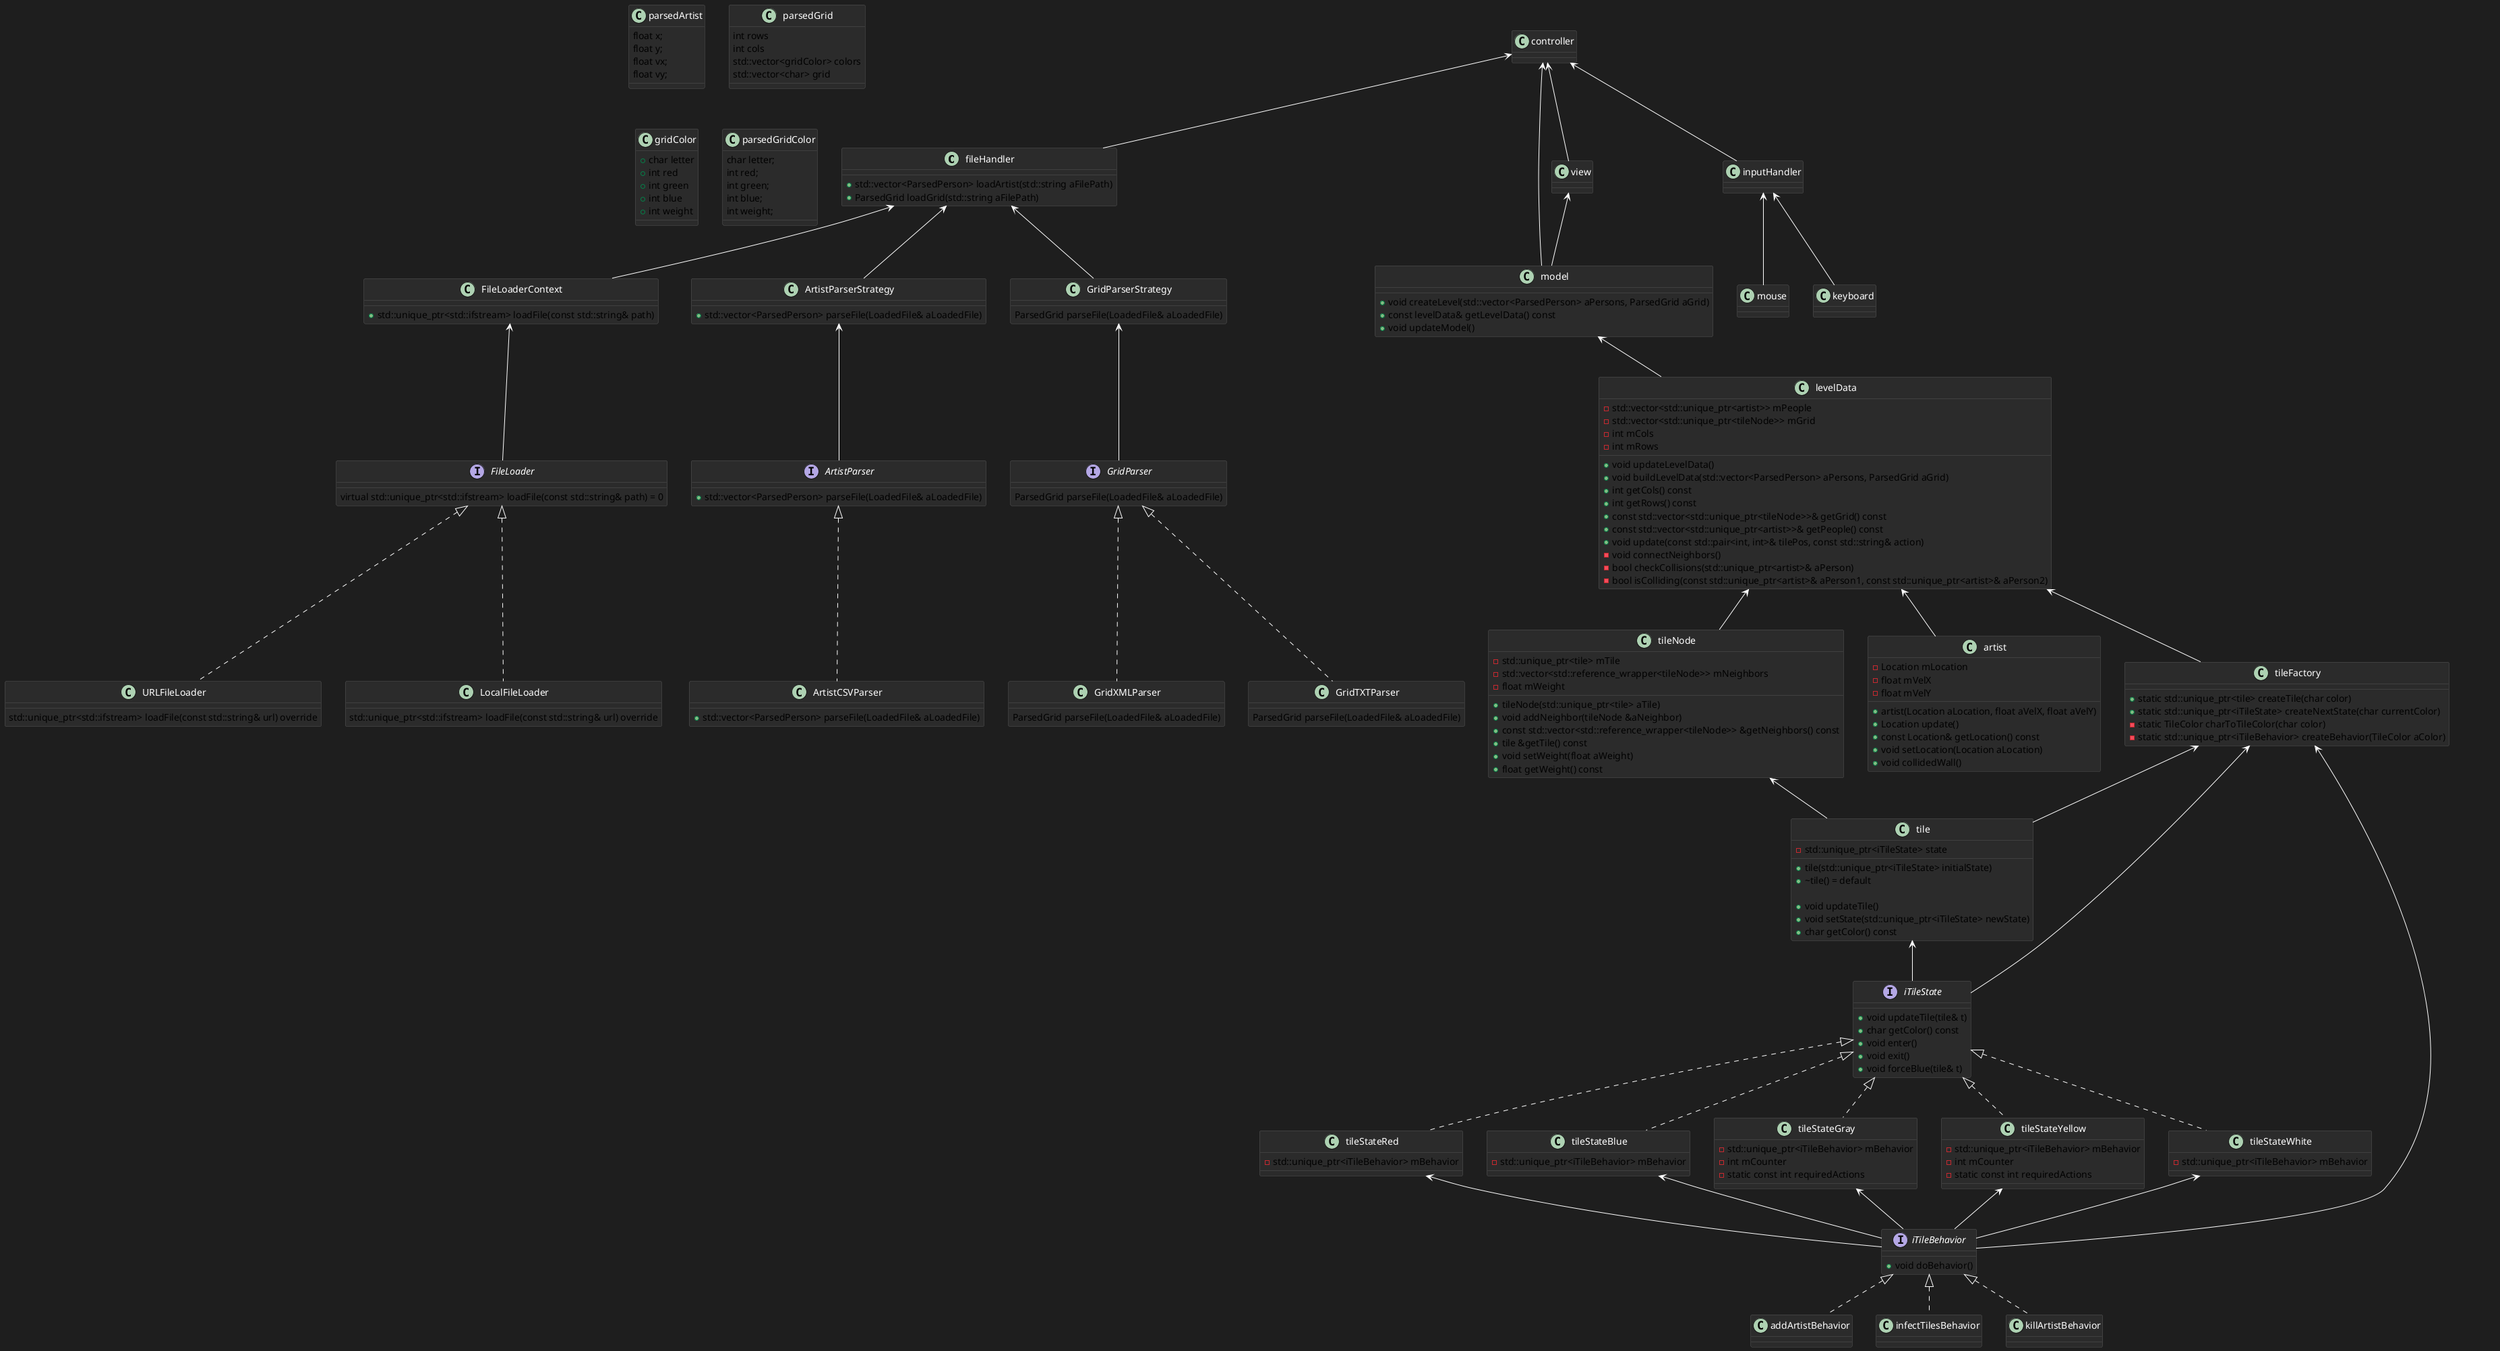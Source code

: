 @startuml

skinparam backgroundColor #1e1e1e
skinparam classBackgroundColor #2b2b2b
skinparam classBorderColor #555555
skinparam classFontColor #ffffff
skinparam attributeFontColor #b3b3b3
skinparam operationFontColor #b3b3b3
skinparam arrowColor #ffffff
skinparam noteBackgroundColor #333333
skinparam noteFontColor #ffffff

class fileHandler {
    +std::vector<ParsedPerson> loadArtist(std::string aFilePath)
    +ParsedGrid loadGrid(std::string aFilePath)
}

class FileLoaderContext{
    + std::unique_ptr<std::ifstream> loadFile(const std::string& path)
}

interface FileLoader{
    virtual std::unique_ptr<std::ifstream> loadFile(const std::string& path) = 0
}

class URLFileLoader{
    std::unique_ptr<std::ifstream> loadFile(const std::string& url) override
}

class LocalFileLoader{
    std::unique_ptr<std::ifstream> loadFile(const std::string& url) override
}

class ArtistParserStrategy {
    + std::vector<ParsedPerson> parseFile(LoadedFile& aLoadedFile)
}

interface ArtistParser {
    + std::vector<ParsedPerson> parseFile(LoadedFile& aLoadedFile)
}

class ArtistCSVParser{
    + std::vector<ParsedPerson> parseFile(LoadedFile& aLoadedFile)
}

class GridParserStrategy{
    ParsedGrid parseFile(LoadedFile& aLoadedFile)
}

interface GridParser{
    ParsedGrid parseFile(LoadedFile& aLoadedFile)
}

class GridXMLParser{
    ParsedGrid parseFile(LoadedFile& aLoadedFile)
}

class GridTXTParser{
    ParsedGrid parseFile(LoadedFile& aLoadedFile)
}

' class artistParserStrategy {
'     +std::unique_ptr<ArtistParser> getParser(FileType fileType)
'     +std::vector<ParsedPerson> parseFile(LoadedFile& aLoadedFile)
' }

class controller{

}

class model{
    +void createLevel(std::vector<ParsedPerson> aPersons, ParsedGrid aGrid)
    +const levelData& getLevelData() const
    +void updateModel()
}

class levelData{
    +void updateLevelData()
    +void buildLevelData(std::vector<ParsedPerson> aPersons, ParsedGrid aGrid)
    +int getCols() const
    +int getRows() const
    +const std::vector<std::unique_ptr<tileNode>>& getGrid() const
    +const std::vector<std::unique_ptr<artist>>& getPeople() const
    +void update(const std::pair<int, int>& tilePos, const std::string& action)

    -std::vector<std::unique_ptr<artist>> mPeople
    -std::vector<std::unique_ptr<tileNode>> mGrid
    -int mCols
    -int mRows

    -void connectNeighbors()
    -bool checkCollisions(std::unique_ptr<artist>& aPerson)
    -bool isColliding(const std::unique_ptr<artist>& aPerson1, const std::unique_ptr<artist>& aPerson2)
}

class tileNode{
    +tileNode(std::unique_ptr<tile> aTile)
    +void addNeighbor(tileNode &aNeighbor)
    +const std::vector<std::reference_wrapper<tileNode>> &getNeighbors() const
    +tile &getTile() const
    +void setWeight(float aWeight)
    +float getWeight() const

    -std::unique_ptr<tile> mTile
    -std::vector<std::reference_wrapper<tileNode>> mNeighbors
    -float mWeight
}
class tile{
    +tile(std::unique_ptr<iTileState> initialState)
    +~tile() = default

    +void updateTile()
    +void setState(std::unique_ptr<iTileState> newState)
    +char getColor() const

    -std::unique_ptr<iTileState> state
}

interface iTileState{
    +void updateTile(tile& t)
    +char getColor() const
    +void enter()
    +void exit()
    +void forceBlue(tile& t)
}

class tileStateRed{
    -std::unique_ptr<iTileBehavior> mBehavior
}

class tileStateBlue{
    -std::unique_ptr<iTileBehavior> mBehavior
}

class tileStateGray{
    -std::unique_ptr<iTileBehavior> mBehavior
    -int mCounter
    -static const int requiredActions
}

class tileStateYellow{
    -std::unique_ptr<iTileBehavior> mBehavior
    -int mCounter
    -static const int requiredActions
}

class tileStateWhite{
    -std::unique_ptr<iTileBehavior> mBehavior
}

interface iTileBehavior {
    +void doBehavior()
}

class addArtistBehavior{
}

class infectTilesBehavior{
}

class killArtistBehavior{
}

class artist{
    +artist(Location aLocation, float aVelX, float aVelY)
    +Location update()
    +const Location& getLocation() const
    +void setLocation(Location aLocation)
    +void collidedWall()

    -Location mLocation
    -float mVelX
    -float mVelY

    ' class Location {
    '     +float mX
    '     +float mY
    ' }
}

class inputHandler{
}

class mouse{
    ' use 3rd party library to get mouse coordinates and translate to generic data
}

class keyboard{
    ' use 3rd party library to get keyboard input and translate to generic data
}

class tileFactory{
    +static std::unique_ptr<tile> createTile(char color)
    +static std::unique_ptr<iTileState> createNextState(char currentColor)
    -static TileColor charToTileColor(char color)
    -static std::unique_ptr<iTileBehavior> createBehavior(TileColor aColor)
}

class view{}

class parsedArtist{
    float x;
    float y;
    float vx;
    float vy;
}

' vector<char> parsedTile()

class parsedGrid{
    int rows
    int cols
    std::vector<gridColor> colors
    std::vector<char> grid
}

class gridColor{
    +char letter
    +int red
    +int green
    +int blue
    +int weight
}

class parsedGridColor{
    char letter;
    int red;
    int green;
    int blue;
    int weight;
}


controller <-- fileHandler
controller <-- model
controller <-- inputHandler
controller <-- view
view <-- model

' model
model <-- levelData
levelData <-- tileNode
tileNode <-- tile
tile <-- iTileState
iTileState <|.. tileStateRed
iTileState <|.. tileStateBlue
iTileState <|.. tileStateGray
iTileState <|.. tileStateYellow
iTileState <|.. tileStateWhite

tileStateRed <-- iTileBehavior
tileStateBlue <-- iTileBehavior
tileStateGray <-- iTileBehavior
tileStateYellow <-- iTileBehavior
tileStateWhite <-- iTileBehavior

iTileBehavior <|.. addArtistBehavior
iTileBehavior <|.. infectTilesBehavior
iTileBehavior <|.. killArtistBehavior

levelData <-- artist

levelData <-- tileFactory
tileFactory <-- tile
tileFactory <-- iTileState
tileFactory <-- iTileBehavior

' filehandler
fileHandler <-- FileLoaderContext
FileLoaderContext <-- FileLoader
FileLoader <|.. URLFileLoader
FileLoader <|.. LocalFileLoader

' Parser
fileHandler <-- ArtistParserStrategy
fileHandler <-- GridParserStrategy

ArtistParserStrategy <-- ArtistParser
ArtistParser <|.. ArtistCSVParser

GridParserStrategy <-- GridParser
GridParser <|.. GridTXTParser
GridParser <|.. GridXMLParser


' inputHandler
inputHandler <-- mouse
inputHandler <-- keyboard

@enduml
